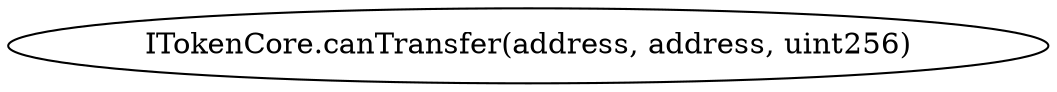 digraph "" {
	graph [bb="0,0,419.44,36"];
	node [label="\N"];
	"ITokenCore.canTransfer(address, address, uint256)"	 [height=0.5,
		pos="209.72,18",
		width=5.8255];
}
digraph "" {
	graph [bb="0,0,419.44,36"];
	node [label="\N"];
	"ITokenCore.canTransfer(address, address, uint256)"	 [height=0.5,
		pos="209.72,18",
		width=5.8255];
}
digraph "" {
	graph [bb="0,0,419.44,36"];
	node [label="\N"];
	"ITokenCore.canTransfer(address, address, uint256)"	 [height=0.5,
		pos="209.72,18",
		width=5.8255];
}
digraph "" {
	graph [bb="0,0,419.44,36"];
	node [label="\N"];
	"ITokenCore.canTransfer(address, address, uint256)"	 [height=0.5,
		pos="209.72,18",
		width=5.8255];
}
digraph "" {
	graph [bb="0,0,419.44,36"];
	node [label="\N"];
	"ITokenCore.canTransfer(address, address, uint256)"	 [height=0.5,
		pos="209.72,18",
		width=5.8255];
}
